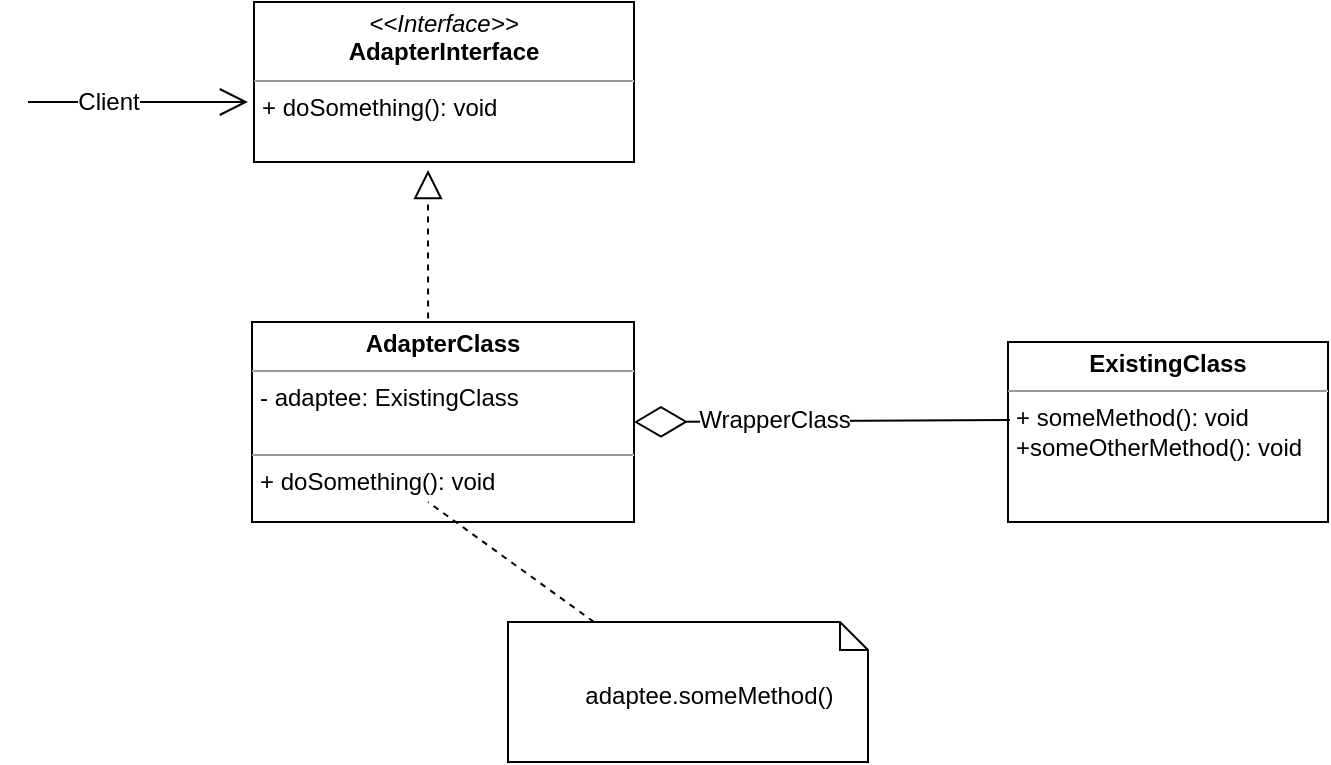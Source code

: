 <mxfile version="12.7.5" type="device"><diagram id="Cj6FyGynfSz3cEojgZGl" name="Page-1"><mxGraphModel dx="1849" dy="420" grid="1" gridSize="10" guides="1" tooltips="1" connect="1" arrows="1" fold="1" page="1" pageScale="1" pageWidth="827" pageHeight="1169" math="0" shadow="0"><root><mxCell id="0"/><mxCell id="1" parent="0"/><mxCell id="s0KAc1XPRf3b6ntSDjSu-1" value="&lt;p style=&quot;margin: 0px ; margin-top: 4px ; text-align: center&quot;&gt;&lt;i&gt;&amp;lt;&amp;lt;Interface&amp;gt;&amp;gt;&lt;/i&gt;&lt;br&gt;&lt;b&gt;AdapterInterface&lt;/b&gt;&lt;/p&gt;&lt;hr size=&quot;1&quot;&gt;&lt;p style=&quot;margin: 0px ; margin-left: 4px&quot;&gt;+ doSomething(): void&lt;br&gt;&lt;/p&gt;" style="verticalAlign=top;align=left;overflow=fill;fontSize=12;fontFamily=Helvetica;html=1;" parent="1" vertex="1"><mxGeometry x="123" y="80" width="190" height="80" as="geometry"/></mxCell><mxCell id="s0KAc1XPRf3b6ntSDjSu-2" value="&lt;p style=&quot;margin: 0px ; margin-top: 4px ; text-align: center&quot;&gt;&lt;b&gt;AdapterClass&lt;/b&gt;&lt;/p&gt;&lt;hr size=&quot;1&quot;&gt;&lt;p style=&quot;margin: 0px ; margin-left: 4px&quot;&gt;- adaptee: ExistingClass&lt;/p&gt;&amp;nbsp;&lt;hr size=&quot;1&quot;&gt;&lt;p style=&quot;margin: 0px ; margin-left: 4px&quot;&gt;+ doSomething(): void&amp;nbsp;&lt;/p&gt;" style="verticalAlign=top;align=left;overflow=fill;fontSize=12;fontFamily=Helvetica;html=1;" parent="1" vertex="1"><mxGeometry x="122" y="240" width="191" height="100" as="geometry"/></mxCell><mxCell id="s0KAc1XPRf3b6ntSDjSu-3" value="&lt;p style=&quot;margin: 0px ; margin-top: 4px ; text-align: center&quot;&gt;&lt;b&gt;ExistingClass&lt;/b&gt;&lt;/p&gt;&lt;hr size=&quot;1&quot;&gt;&lt;p style=&quot;margin: 0px ; margin-left: 4px&quot;&gt;+ someMethod(): void&lt;/p&gt;&lt;p style=&quot;margin: 0px ; margin-left: 4px&quot;&gt;+someOtherMethod(): void&lt;/p&gt;&lt;p style=&quot;margin: 0px ; margin-left: 4px&quot;&gt;&lt;br&gt;&lt;/p&gt;" style="verticalAlign=top;align=left;overflow=fill;fontSize=12;fontFamily=Helvetica;html=1;" parent="1" vertex="1"><mxGeometry x="500" y="250" width="160" height="90" as="geometry"/></mxCell><mxCell id="s0KAc1XPRf3b6ntSDjSu-4" value="" style="endArrow=block;dashed=1;endFill=0;endSize=12;html=1;exitX=0.461;exitY=-0.017;exitDx=0;exitDy=0;exitPerimeter=0;entryX=0.458;entryY=1.05;entryDx=0;entryDy=0;entryPerimeter=0;" parent="1" source="s0KAc1XPRf3b6ntSDjSu-2" target="s0KAc1XPRf3b6ntSDjSu-1" edge="1"><mxGeometry width="160" relative="1" as="geometry"><mxPoint x="100" y="220" as="sourcePoint"/><mxPoint x="260" y="220" as="targetPoint"/><Array as="points"><mxPoint x="210" y="190"/></Array></mxGeometry></mxCell><mxCell id="s0KAc1XPRf3b6ntSDjSu-6" value="" style="endArrow=diamondThin;endFill=0;endSize=24;html=1;entryX=1;entryY=0.5;entryDx=0;entryDy=0;exitX=0.006;exitY=0.433;exitDx=0;exitDy=0;exitPerimeter=0;" parent="1" source="s0KAc1XPRf3b6ntSDjSu-3" target="s0KAc1XPRf3b6ntSDjSu-2" edge="1"><mxGeometry width="160" relative="1" as="geometry"><mxPoint x="90" y="410" as="sourcePoint"/><mxPoint x="250" y="410" as="targetPoint"/></mxGeometry></mxCell><mxCell id="s0KAc1XPRf3b6ntSDjSu-7" value="WrapperClass" style="text;html=1;resizable=0;points=[];align=center;verticalAlign=middle;labelBackgroundColor=#ffffff;" parent="s0KAc1XPRf3b6ntSDjSu-6" vertex="1" connectable="0"><mxGeometry x="0.263" y="-1" relative="1" as="geometry"><mxPoint as="offset"/></mxGeometry></mxCell><mxCell id="s0KAc1XPRf3b6ntSDjSu-8" value="" style="endArrow=open;endFill=1;endSize=12;html=1;entryX=-0.016;entryY=0.625;entryDx=0;entryDy=0;entryPerimeter=0;" parent="1" target="s0KAc1XPRf3b6ntSDjSu-1" edge="1"><mxGeometry width="160" relative="1" as="geometry"><mxPoint x="10" y="130" as="sourcePoint"/><mxPoint x="250" y="390" as="targetPoint"/></mxGeometry></mxCell><mxCell id="s0KAc1XPRf3b6ntSDjSu-9" value="Client" style="text;html=1;resizable=0;points=[];align=center;verticalAlign=middle;labelBackgroundColor=#ffffff;" parent="s0KAc1XPRf3b6ntSDjSu-8" vertex="1" connectable="0"><mxGeometry x="-0.327" y="-3" relative="1" as="geometry"><mxPoint x="3" y="-3" as="offset"/></mxGeometry></mxCell><mxCell id="oyFIutBFQUaL4Wrm_Wor-2" value="&lt;br&gt;&lt;br&gt;&amp;nbsp; &amp;nbsp; &amp;nbsp; &amp;nbsp; &amp;nbsp; &amp;nbsp;adaptee.someMethod()" style="shape=note;whiteSpace=wrap;html=1;size=14;verticalAlign=top;align=left;spacingTop=-6;" vertex="1" parent="1"><mxGeometry x="250" y="390" width="180" height="70" as="geometry"/></mxCell><mxCell id="oyFIutBFQUaL4Wrm_Wor-7" value="" style="endArrow=none;dashed=1;html=1;entryX=0.461;entryY=0.9;entryDx=0;entryDy=0;entryPerimeter=0;exitX=0;exitY=0;exitDx=43;exitDy=0;exitPerimeter=0;" edge="1" parent="1" source="oyFIutBFQUaL4Wrm_Wor-2" target="s0KAc1XPRf3b6ntSDjSu-2"><mxGeometry width="50" height="50" relative="1" as="geometry"><mxPoint x="210" y="390" as="sourcePoint"/><mxPoint x="450" y="375" as="targetPoint"/></mxGeometry></mxCell></root></mxGraphModel></diagram></mxfile>